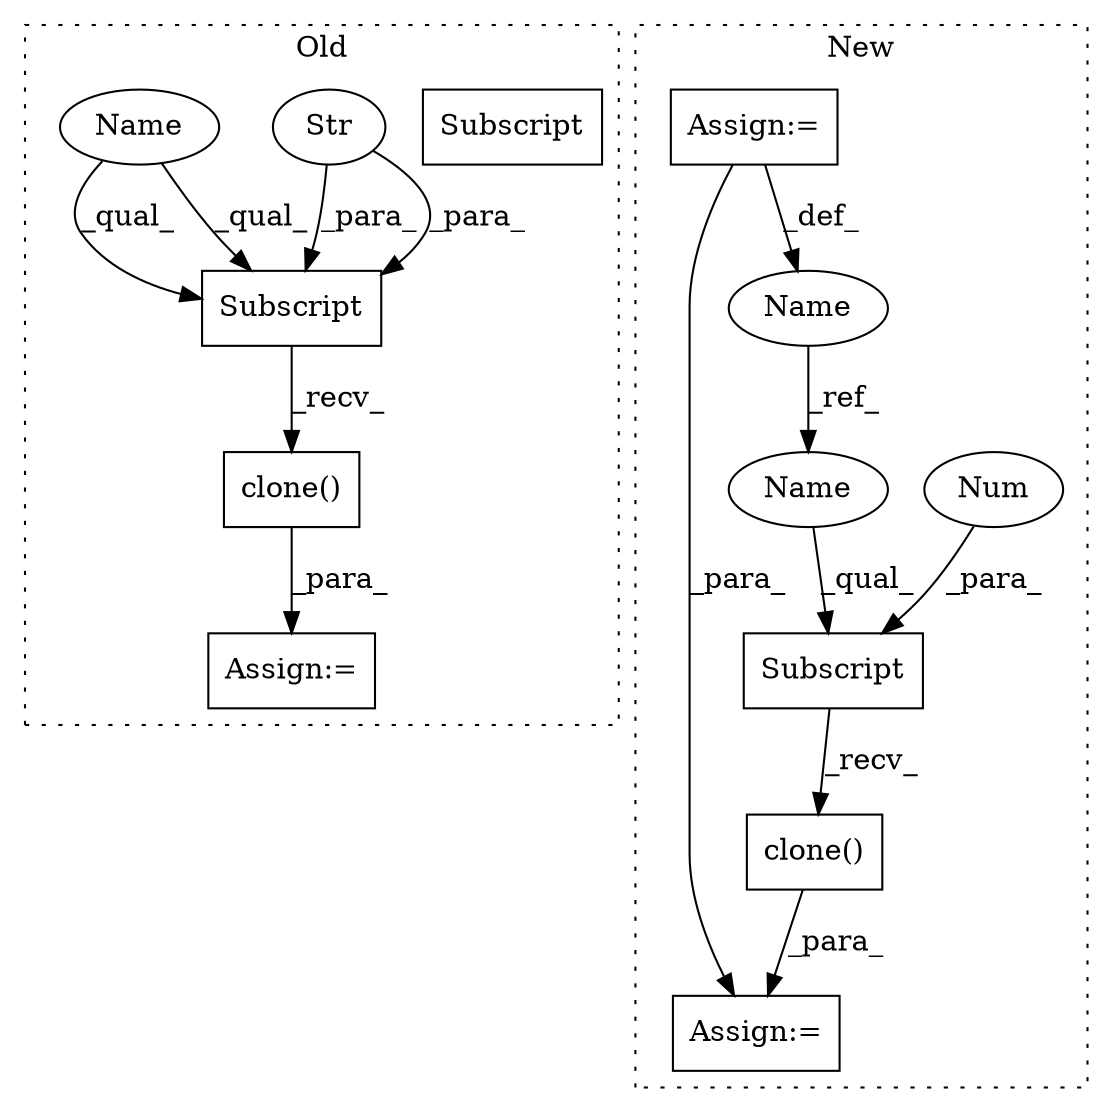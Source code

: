 digraph G {
subgraph cluster0 {
1 [label="clone()" a="75" s="2712" l="41" shape="box"];
4 [label="Assign:=" a="68" s="2709" l="3" shape="box"];
7 [label="Subscript" a="63" s="2712,0" l="33,0" shape="box"];
9 [label="Str" a="66" s="2729" l="15" shape="ellipse"];
12 [label="Name" a="87" s="2712" l="16" shape="ellipse"];
13 [label="Subscript" a="63" s="2712,0" l="33,0" shape="box"];
label = "Old";
style="dotted";
}
subgraph cluster1 {
2 [label="clone()" a="75" s="3670" l="27" shape="box"];
3 [label="Assign:=" a="68" s="3667" l="3" shape="box"];
5 [label="Subscript" a="63" s="3670,0" l="19,0" shape="box"];
6 [label="Num" a="76" s="3687" l="1" shape="ellipse"];
8 [label="Name" a="87" s="3566" l="16" shape="ellipse"];
10 [label="Assign:=" a="68" s="3074" l="3" shape="box"];
11 [label="Name" a="87" s="3670" l="16" shape="ellipse"];
label = "New";
style="dotted";
}
1 -> 4 [label="_para_"];
2 -> 3 [label="_para_"];
5 -> 2 [label="_recv_"];
6 -> 5 [label="_para_"];
8 -> 11 [label="_ref_"];
9 -> 13 [label="_para_"];
9 -> 13 [label="_para_"];
10 -> 3 [label="_para_"];
10 -> 8 [label="_def_"];
11 -> 5 [label="_qual_"];
12 -> 13 [label="_qual_"];
12 -> 13 [label="_qual_"];
13 -> 1 [label="_recv_"];
}